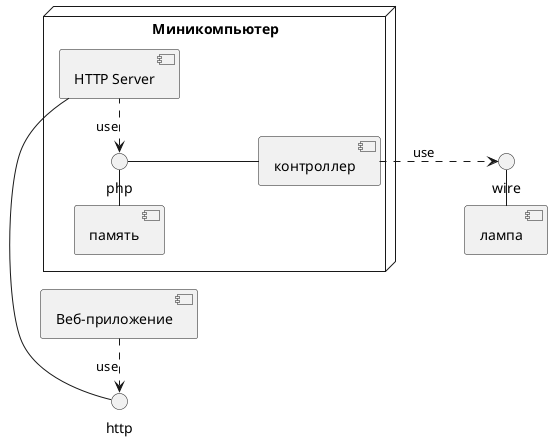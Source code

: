 @startuml
skinparam componentStyle uml2
left to right direction

component [Веб-приложение] as app
interface "http" as http
http <.l. app: use
interface "wire" as wire
node "Миникомпьютер" {
  component [HTTP Server] as web
  component [контроллер] as ctl
  interface "php" as php
  web .l.> php : use
  php -d- ctl
  database [память] as mem
  php -l- mem
}
http -r- web
wire <.u. ctl : use
component [лампа] as lmp
wire -r- lmp
@enduml